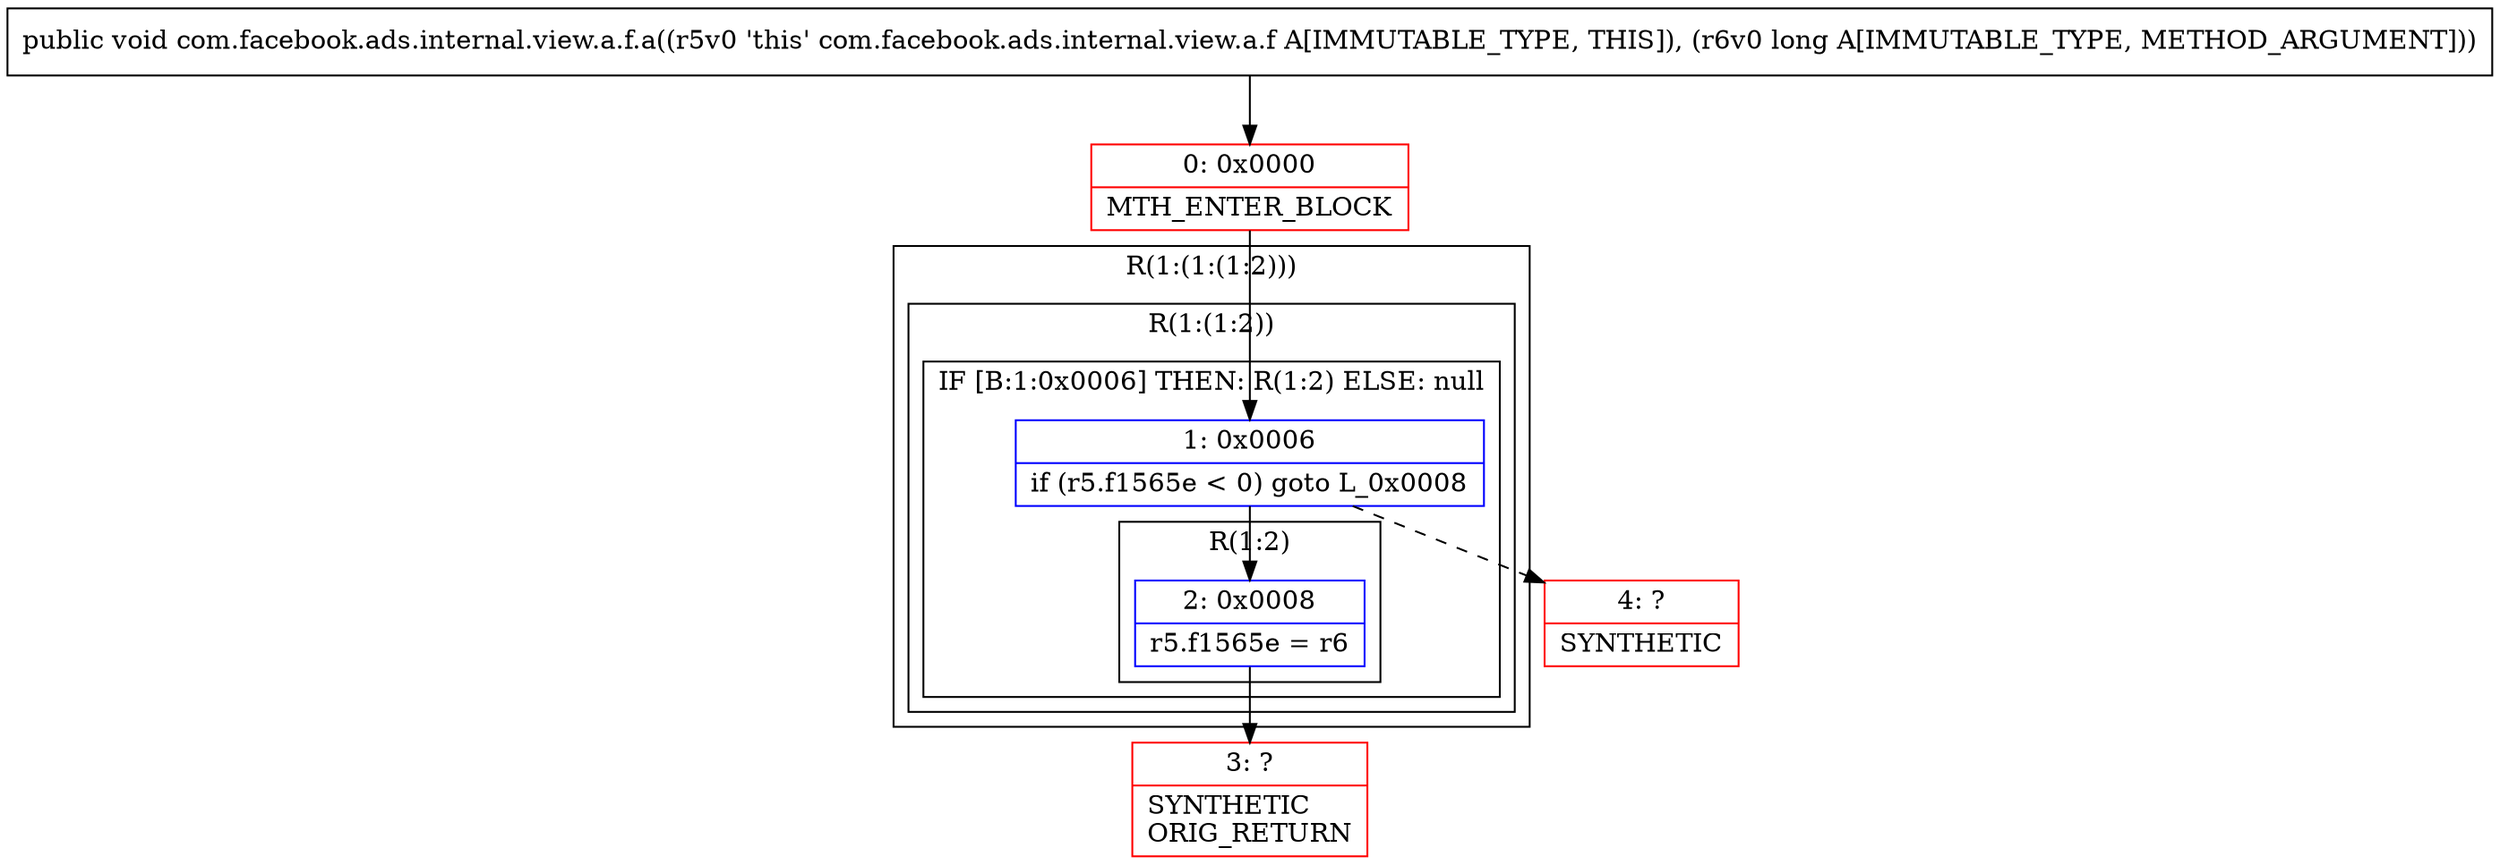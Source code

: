 digraph "CFG forcom.facebook.ads.internal.view.a.f.a(J)V" {
subgraph cluster_Region_255602208 {
label = "R(1:(1:(1:2)))";
node [shape=record,color=blue];
subgraph cluster_Region_817617924 {
label = "R(1:(1:2))";
node [shape=record,color=blue];
subgraph cluster_IfRegion_903773780 {
label = "IF [B:1:0x0006] THEN: R(1:2) ELSE: null";
node [shape=record,color=blue];
Node_1 [shape=record,label="{1\:\ 0x0006|if (r5.f1565e \< 0) goto L_0x0008\l}"];
subgraph cluster_Region_480884524 {
label = "R(1:2)";
node [shape=record,color=blue];
Node_2 [shape=record,label="{2\:\ 0x0008|r5.f1565e = r6\l}"];
}
}
}
}
Node_0 [shape=record,color=red,label="{0\:\ 0x0000|MTH_ENTER_BLOCK\l}"];
Node_3 [shape=record,color=red,label="{3\:\ ?|SYNTHETIC\lORIG_RETURN\l}"];
Node_4 [shape=record,color=red,label="{4\:\ ?|SYNTHETIC\l}"];
MethodNode[shape=record,label="{public void com.facebook.ads.internal.view.a.f.a((r5v0 'this' com.facebook.ads.internal.view.a.f A[IMMUTABLE_TYPE, THIS]), (r6v0 long A[IMMUTABLE_TYPE, METHOD_ARGUMENT])) }"];
MethodNode -> Node_0;
Node_1 -> Node_2;
Node_1 -> Node_4[style=dashed];
Node_2 -> Node_3;
Node_0 -> Node_1;
}

